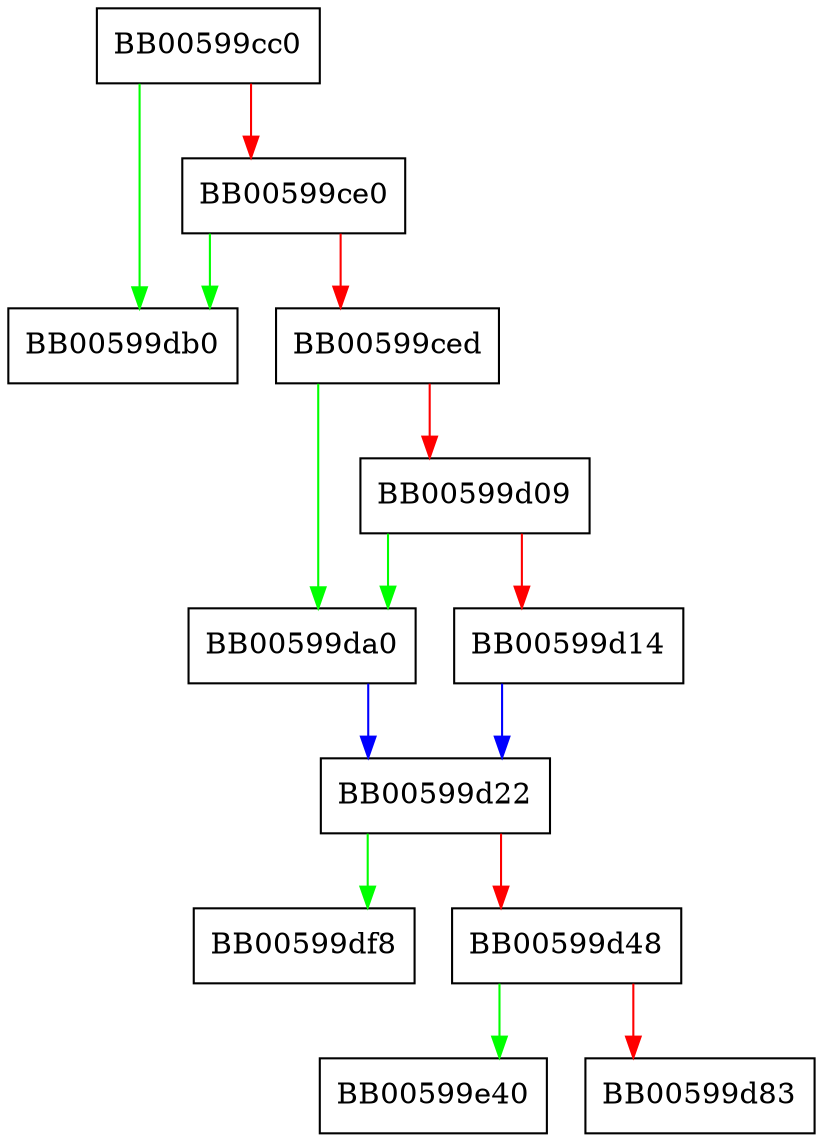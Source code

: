 digraph ecx_priv_encode {
  node [shape="box"];
  graph [splines=ortho];
  BB00599cc0 -> BB00599db0 [color="green"];
  BB00599cc0 -> BB00599ce0 [color="red"];
  BB00599ce0 -> BB00599db0 [color="green"];
  BB00599ce0 -> BB00599ced [color="red"];
  BB00599ced -> BB00599da0 [color="green"];
  BB00599ced -> BB00599d09 [color="red"];
  BB00599d09 -> BB00599da0 [color="green"];
  BB00599d09 -> BB00599d14 [color="red"];
  BB00599d14 -> BB00599d22 [color="blue"];
  BB00599d22 -> BB00599df8 [color="green"];
  BB00599d22 -> BB00599d48 [color="red"];
  BB00599d48 -> BB00599e40 [color="green"];
  BB00599d48 -> BB00599d83 [color="red"];
  BB00599da0 -> BB00599d22 [color="blue"];
}